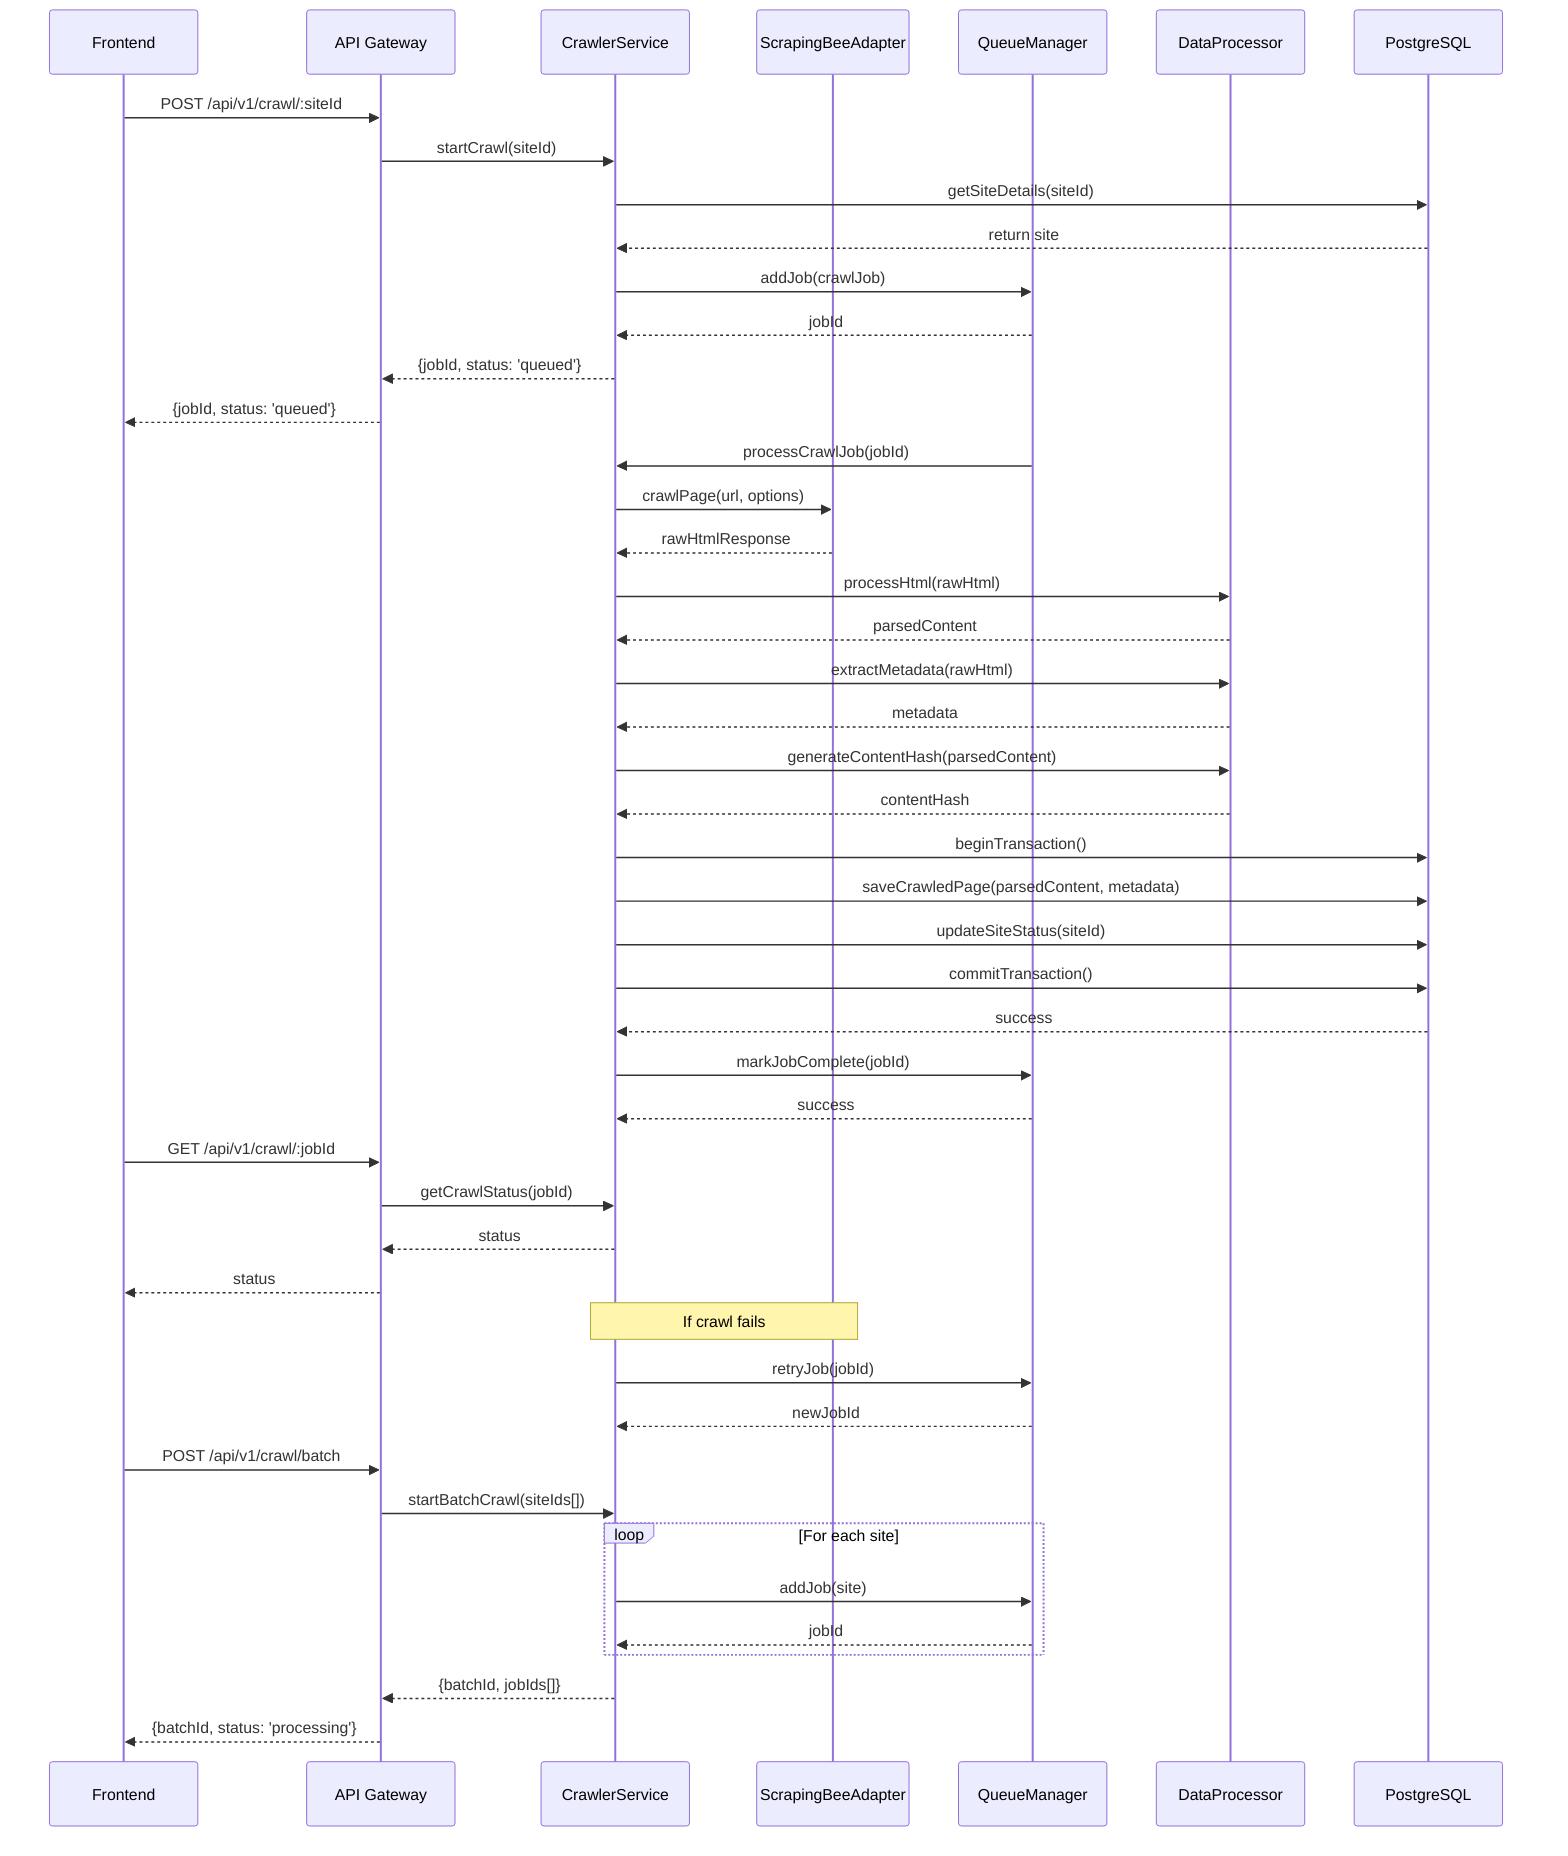 sequenceDiagram
    participant UI as Frontend
    participant API as API Gateway
    participant CS as CrawlerService
    participant SB as ScrapingBeeAdapter
    participant Q as QueueManager
    participant DP as DataProcessor
    participant DB as PostgreSQL

    %% Initialize Crawl Job
    UI->>API: POST /api/v1/crawl/:siteId
    API->>CS: startCrawl(siteId)
    CS->>DB: getSiteDetails(siteId)
    DB-->>CS: return site
    CS->>Q: addJob(crawlJob)
    Q-->>CS: jobId
    CS-->>API: {jobId, status: 'queued'}
    API-->>UI: {jobId, status: 'queued'}

    %% Process Crawl Job
    Q->>CS: processCrawlJob(jobId)
    CS->>SB: crawlPage(url, options)
    SB-->>CS: rawHtmlResponse
    CS->>DP: processHtml(rawHtml)
    DP-->>CS: parsedContent
    CS->>DP: extractMetadata(rawHtml)
    DP-->>CS: metadata
    CS->>DP: generateContentHash(parsedContent)
    DP-->>CS: contentHash

    %% Save Results
    CS->>DB: beginTransaction()
    CS->>DB: saveCrawledPage(parsedContent, metadata)
    CS->>DB: updateSiteStatus(siteId)
    CS->>DB: commitTransaction()
    DB-->>CS: success

    %% Status Update
    CS->>Q: markJobComplete(jobId)
    Q-->>CS: success

    %% Dashboard Update
    UI->>API: GET /api/v1/crawl/:jobId
    API->>CS: getCrawlStatus(jobId)
    CS-->>API: status
    API-->>UI: status

    %% Error Handling
    Note over CS,SB: If crawl fails
    CS->>Q: retryJob(jobId)
    Q-->>CS: newJobId

    %% Batch Crawl Process
    UI->>API: POST /api/v1/crawl/batch
    API->>CS: startBatchCrawl(siteIds[])
    loop For each site
        CS->>Q: addJob(site)
        Q-->>CS: jobId
    end
    CS-->>API: {batchId, jobIds[]}
    API-->>UI: {batchId, status: 'processing'}